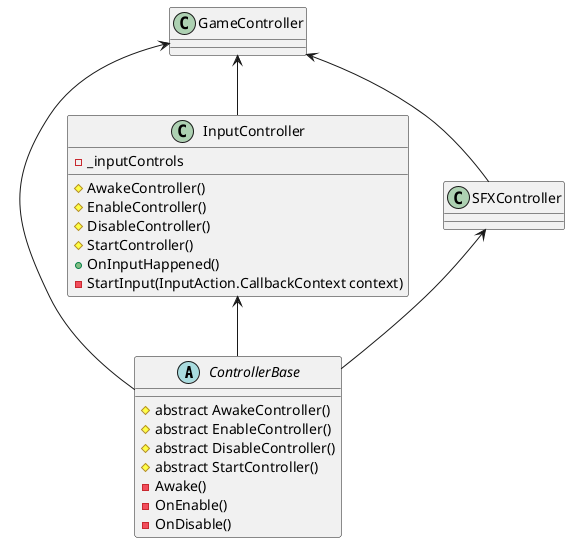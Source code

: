 ﻿@startuml
'https://plantuml.com/sequence-diagram
abstract class "ControllerBase"
{
    # abstract AwakeController()
    # abstract EnableController()
    # abstract DisableController()
    # abstract StartController()
    -Awake()
    -OnEnable()
    -OnDisable()
}

class InputController
{
    -_inputControls
    #AwakeController()
    #EnableController()
    #DisableController()
    #StartController()
    +OnInputHappened()
    -StartInput(InputAction.CallbackContext context)
}
class GameController
class SFXController

GameController <-- ControllerBase
InputController <-- ControllerBase
SFXController <-- ControllerBase

GameController <-- InputController
GameController <-- SFXController

@enduml